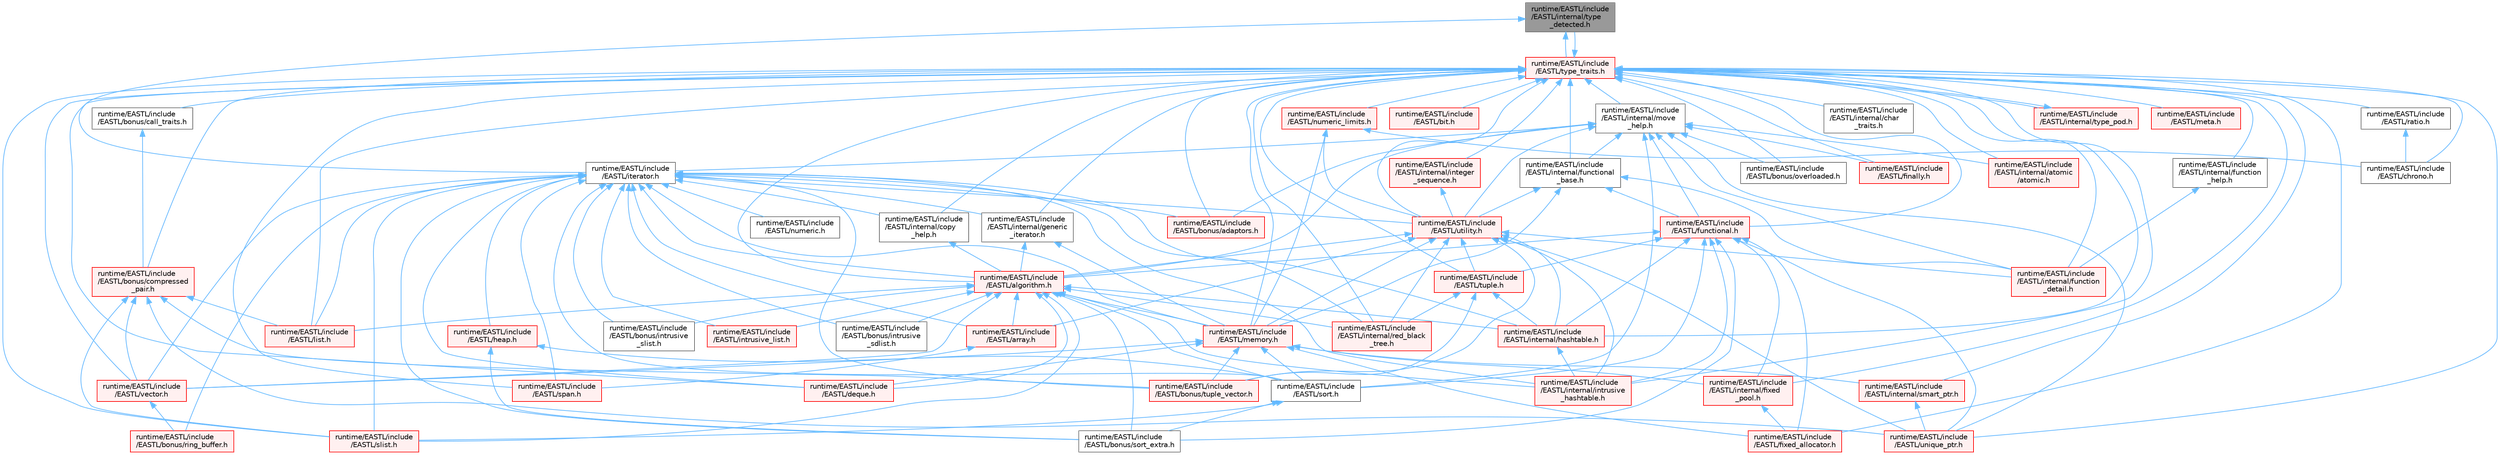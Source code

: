 digraph "runtime/EASTL/include/EASTL/internal/type_detected.h"
{
 // LATEX_PDF_SIZE
  bgcolor="transparent";
  edge [fontname=Helvetica,fontsize=10,labelfontname=Helvetica,labelfontsize=10];
  node [fontname=Helvetica,fontsize=10,shape=box,height=0.2,width=0.4];
  Node1 [id="Node000001",label="runtime/EASTL/include\l/EASTL/internal/type\l_detected.h",height=0.2,width=0.4,color="gray40", fillcolor="grey60", style="filled", fontcolor="black",tooltip=" "];
  Node1 -> Node2 [id="edge1_Node000001_Node000002",dir="back",color="steelblue1",style="solid",tooltip=" "];
  Node2 [id="Node000002",label="runtime/EASTL/include\l/EASTL/iterator.h",height=0.2,width=0.4,color="grey40", fillcolor="white", style="filled",URL="$_e_a_s_t_l_2include_2_e_a_s_t_l_2iterator_8h.html",tooltip=" "];
  Node2 -> Node3 [id="edge2_Node000002_Node000003",dir="back",color="steelblue1",style="solid",tooltip=" "];
  Node3 [id="Node000003",label="runtime/EASTL/include\l/EASTL/algorithm.h",height=0.2,width=0.4,color="red", fillcolor="#FFF0F0", style="filled",URL="$_e_a_s_t_l_2include_2_e_a_s_t_l_2algorithm_8h.html",tooltip=" "];
  Node3 -> Node4 [id="edge3_Node000003_Node000004",dir="back",color="steelblue1",style="solid",tooltip=" "];
  Node4 [id="Node000004",label="runtime/EASTL/include\l/EASTL/array.h",height=0.2,width=0.4,color="red", fillcolor="#FFF0F0", style="filled",URL="$array_8h.html",tooltip=" "];
  Node4 -> Node5 [id="edge4_Node000004_Node000005",dir="back",color="steelblue1",style="solid",tooltip=" "];
  Node5 [id="Node000005",label="runtime/EASTL/include\l/EASTL/span.h",height=0.2,width=0.4,color="red", fillcolor="#FFF0F0", style="filled",URL="$span_8h.html",tooltip=" "];
  Node3 -> Node419 [id="edge5_Node000003_Node000419",dir="back",color="steelblue1",style="solid",tooltip=" "];
  Node419 [id="Node000419",label="runtime/EASTL/include\l/EASTL/bonus/intrusive\l_sdlist.h",height=0.2,width=0.4,color="grey40", fillcolor="white", style="filled",URL="$intrusive__sdlist_8h.html",tooltip=" "];
  Node3 -> Node420 [id="edge6_Node000003_Node000420",dir="back",color="steelblue1",style="solid",tooltip=" "];
  Node420 [id="Node000420",label="runtime/EASTL/include\l/EASTL/bonus/intrusive\l_slist.h",height=0.2,width=0.4,color="grey40", fillcolor="white", style="filled",URL="$intrusive__slist_8h.html",tooltip=" "];
  Node3 -> Node421 [id="edge7_Node000003_Node000421",dir="back",color="steelblue1",style="solid",tooltip=" "];
  Node421 [id="Node000421",label="runtime/EASTL/include\l/EASTL/bonus/sort_extra.h",height=0.2,width=0.4,color="grey40", fillcolor="white", style="filled",URL="$sort__extra_8h.html",tooltip=" "];
  Node3 -> Node422 [id="edge8_Node000003_Node000422",dir="back",color="steelblue1",style="solid",tooltip=" "];
  Node422 [id="Node000422",label="runtime/EASTL/include\l/EASTL/deque.h",height=0.2,width=0.4,color="red", fillcolor="#FFF0F0", style="filled",URL="$_e_a_s_t_l_2include_2_e_a_s_t_l_2deque_8h.html",tooltip=" "];
  Node3 -> Node98 [id="edge9_Node000003_Node000098",dir="back",color="steelblue1",style="solid",tooltip=" "];
  Node98 [id="Node000098",label="runtime/EASTL/include\l/EASTL/internal/hashtable.h",height=0.2,width=0.4,color="red", fillcolor="#FFF0F0", style="filled",URL="$hashtable_8h.html",tooltip=" "];
  Node98 -> Node108 [id="edge10_Node000098_Node000108",dir="back",color="steelblue1",style="solid",tooltip=" "];
  Node108 [id="Node000108",label="runtime/EASTL/include\l/EASTL/internal/intrusive\l_hashtable.h",height=0.2,width=0.4,color="red", fillcolor="#FFF0F0", style="filled",URL="$intrusive__hashtable_8h.html",tooltip=" "];
  Node3 -> Node108 [id="edge11_Node000003_Node000108",dir="back",color="steelblue1",style="solid",tooltip=" "];
  Node3 -> Node426 [id="edge12_Node000003_Node000426",dir="back",color="steelblue1",style="solid",tooltip=" "];
  Node426 [id="Node000426",label="runtime/EASTL/include\l/EASTL/internal/red_black\l_tree.h",height=0.2,width=0.4,color="red", fillcolor="#FFF0F0", style="filled",URL="$red__black__tree_8h.html",tooltip=" "];
  Node3 -> Node434 [id="edge13_Node000003_Node000434",dir="back",color="steelblue1",style="solid",tooltip=" "];
  Node434 [id="Node000434",label="runtime/EASTL/include\l/EASTL/intrusive_list.h",height=0.2,width=0.4,color="red", fillcolor="#FFF0F0", style="filled",URL="$intrusive__list_8h.html",tooltip=" "];
  Node3 -> Node436 [id="edge14_Node000003_Node000436",dir="back",color="steelblue1",style="solid",tooltip=" "];
  Node436 [id="Node000436",label="runtime/EASTL/include\l/EASTL/list.h",height=0.2,width=0.4,color="red", fillcolor="#FFF0F0", style="filled",URL="$_e_a_s_t_l_2include_2_e_a_s_t_l_2list_8h.html",tooltip=" "];
  Node3 -> Node439 [id="edge15_Node000003_Node000439",dir="back",color="steelblue1",style="solid",tooltip=" "];
  Node439 [id="Node000439",label="runtime/EASTL/include\l/EASTL/memory.h",height=0.2,width=0.4,color="red", fillcolor="#FFF0F0", style="filled",URL="$_e_a_s_t_l_2include_2_e_a_s_t_l_2memory_8h.html",tooltip=" "];
  Node439 -> Node440 [id="edge16_Node000439_Node000440",dir="back",color="steelblue1",style="solid",tooltip=" "];
  Node440 [id="Node000440",label="runtime/EASTL/include\l/EASTL/bonus/tuple_vector.h",height=0.2,width=0.4,color="red", fillcolor="#FFF0F0", style="filled",URL="$tuple__vector_8h.html",tooltip=" "];
  Node439 -> Node422 [id="edge17_Node000439_Node000422",dir="back",color="steelblue1",style="solid",tooltip=" "];
  Node439 -> Node442 [id="edge18_Node000439_Node000442",dir="back",color="steelblue1",style="solid",tooltip=" "];
  Node442 [id="Node000442",label="runtime/EASTL/include\l/EASTL/fixed_allocator.h",height=0.2,width=0.4,color="red", fillcolor="#FFF0F0", style="filled",URL="$fixed__allocator_8h.html",tooltip=" "];
  Node439 -> Node444 [id="edge19_Node000439_Node000444",dir="back",color="steelblue1",style="solid",tooltip=" "];
  Node444 [id="Node000444",label="runtime/EASTL/include\l/EASTL/internal/fixed\l_pool.h",height=0.2,width=0.4,color="red", fillcolor="#FFF0F0", style="filled",URL="$fixed__pool_8h.html",tooltip=" "];
  Node444 -> Node442 [id="edge20_Node000444_Node000442",dir="back",color="steelblue1",style="solid",tooltip=" "];
  Node439 -> Node449 [id="edge21_Node000439_Node000449",dir="back",color="steelblue1",style="solid",tooltip=" "];
  Node449 [id="Node000449",label="runtime/EASTL/include\l/EASTL/internal/smart_ptr.h",height=0.2,width=0.4,color="red", fillcolor="#FFF0F0", style="filled",URL="$smart__ptr_8h.html",tooltip=" "];
  Node449 -> Node455 [id="edge22_Node000449_Node000455",dir="back",color="steelblue1",style="solid",tooltip=" "];
  Node455 [id="Node000455",label="runtime/EASTL/include\l/EASTL/unique_ptr.h",height=0.2,width=0.4,color="red", fillcolor="#FFF0F0", style="filled",URL="$unique__ptr_8h.html",tooltip=" "];
  Node439 -> Node459 [id="edge23_Node000439_Node000459",dir="back",color="steelblue1",style="solid",tooltip=" "];
  Node459 [id="Node000459",label="runtime/EASTL/include\l/EASTL/sort.h",height=0.2,width=0.4,color="grey40", fillcolor="white", style="filled",URL="$sort_8h.html",tooltip=" "];
  Node459 -> Node421 [id="edge24_Node000459_Node000421",dir="back",color="steelblue1",style="solid",tooltip=" "];
  Node459 -> Node460 [id="edge25_Node000459_Node000460",dir="back",color="steelblue1",style="solid",tooltip=" "];
  Node460 [id="Node000460",label="runtime/EASTL/include\l/EASTL/slist.h",height=0.2,width=0.4,color="red", fillcolor="#FFF0F0", style="filled",URL="$slist_8h.html",tooltip=" "];
  Node439 -> Node461 [id="edge26_Node000439_Node000461",dir="back",color="steelblue1",style="solid",tooltip=" "];
  Node461 [id="Node000461",label="runtime/EASTL/include\l/EASTL/vector.h",height=0.2,width=0.4,color="red", fillcolor="#FFF0F0", style="filled",URL="$_e_a_s_t_l_2include_2_e_a_s_t_l_2vector_8h.html",tooltip=" "];
  Node461 -> Node462 [id="edge27_Node000461_Node000462",dir="back",color="steelblue1",style="solid",tooltip=" "];
  Node462 [id="Node000462",label="runtime/EASTL/include\l/EASTL/bonus/ring_buffer.h",height=0.2,width=0.4,color="red", fillcolor="#FFF0F0", style="filled",URL="$_e_a_s_t_l_2include_2_e_a_s_t_l_2bonus_2ring__buffer_8h.html",tooltip=" "];
  Node3 -> Node460 [id="edge28_Node000003_Node000460",dir="back",color="steelblue1",style="solid",tooltip=" "];
  Node3 -> Node459 [id="edge29_Node000003_Node000459",dir="back",color="steelblue1",style="solid",tooltip=" "];
  Node3 -> Node461 [id="edge30_Node000003_Node000461",dir="back",color="steelblue1",style="solid",tooltip=" "];
  Node2 -> Node4 [id="edge31_Node000002_Node000004",dir="back",color="steelblue1",style="solid",tooltip=" "];
  Node2 -> Node475 [id="edge32_Node000002_Node000475",dir="back",color="steelblue1",style="solid",tooltip=" "];
  Node475 [id="Node000475",label="runtime/EASTL/include\l/EASTL/bonus/adaptors.h",height=0.2,width=0.4,color="red", fillcolor="#FFF0F0", style="filled",URL="$adaptors_8h.html",tooltip=" "];
  Node2 -> Node419 [id="edge33_Node000002_Node000419",dir="back",color="steelblue1",style="solid",tooltip=" "];
  Node2 -> Node420 [id="edge34_Node000002_Node000420",dir="back",color="steelblue1",style="solid",tooltip=" "];
  Node2 -> Node462 [id="edge35_Node000002_Node000462",dir="back",color="steelblue1",style="solid",tooltip=" "];
  Node2 -> Node421 [id="edge36_Node000002_Node000421",dir="back",color="steelblue1",style="solid",tooltip=" "];
  Node2 -> Node440 [id="edge37_Node000002_Node000440",dir="back",color="steelblue1",style="solid",tooltip=" "];
  Node2 -> Node422 [id="edge38_Node000002_Node000422",dir="back",color="steelblue1",style="solid",tooltip=" "];
  Node2 -> Node478 [id="edge39_Node000002_Node000478",dir="back",color="steelblue1",style="solid",tooltip=" "];
  Node478 [id="Node000478",label="runtime/EASTL/include\l/EASTL/heap.h",height=0.2,width=0.4,color="red", fillcolor="#FFF0F0", style="filled",URL="$heap_8h.html",tooltip=" "];
  Node478 -> Node421 [id="edge40_Node000478_Node000421",dir="back",color="steelblue1",style="solid",tooltip=" "];
  Node478 -> Node459 [id="edge41_Node000478_Node000459",dir="back",color="steelblue1",style="solid",tooltip=" "];
  Node2 -> Node97 [id="edge42_Node000002_Node000097",dir="back",color="steelblue1",style="solid",tooltip=" "];
  Node97 [id="Node000097",label="runtime/EASTL/include\l/EASTL/internal/copy\l_help.h",height=0.2,width=0.4,color="grey40", fillcolor="white", style="filled",URL="$copy__help_8h.html",tooltip=" "];
  Node97 -> Node3 [id="edge43_Node000097_Node000003",dir="back",color="steelblue1",style="solid",tooltip=" "];
  Node2 -> Node479 [id="edge44_Node000002_Node000479",dir="back",color="steelblue1",style="solid",tooltip=" "];
  Node479 [id="Node000479",label="runtime/EASTL/include\l/EASTL/internal/generic\l_iterator.h",height=0.2,width=0.4,color="grey40", fillcolor="white", style="filled",URL="$generic__iterator_8h.html",tooltip=" "];
  Node479 -> Node3 [id="edge45_Node000479_Node000003",dir="back",color="steelblue1",style="solid",tooltip=" "];
  Node479 -> Node439 [id="edge46_Node000479_Node000439",dir="back",color="steelblue1",style="solid",tooltip=" "];
  Node2 -> Node98 [id="edge47_Node000002_Node000098",dir="back",color="steelblue1",style="solid",tooltip=" "];
  Node2 -> Node108 [id="edge48_Node000002_Node000108",dir="back",color="steelblue1",style="solid",tooltip=" "];
  Node2 -> Node426 [id="edge49_Node000002_Node000426",dir="back",color="steelblue1",style="solid",tooltip=" "];
  Node2 -> Node434 [id="edge50_Node000002_Node000434",dir="back",color="steelblue1",style="solid",tooltip=" "];
  Node2 -> Node436 [id="edge51_Node000002_Node000436",dir="back",color="steelblue1",style="solid",tooltip=" "];
  Node2 -> Node439 [id="edge52_Node000002_Node000439",dir="back",color="steelblue1",style="solid",tooltip=" "];
  Node2 -> Node480 [id="edge53_Node000002_Node000480",dir="back",color="steelblue1",style="solid",tooltip=" "];
  Node480 [id="Node000480",label="runtime/EASTL/include\l/EASTL/numeric.h",height=0.2,width=0.4,color="grey40", fillcolor="white", style="filled",URL="$numeric_8h.html",tooltip=" "];
  Node2 -> Node460 [id="edge54_Node000002_Node000460",dir="back",color="steelblue1",style="solid",tooltip=" "];
  Node2 -> Node459 [id="edge55_Node000002_Node000459",dir="back",color="steelblue1",style="solid",tooltip=" "];
  Node2 -> Node5 [id="edge56_Node000002_Node000005",dir="back",color="steelblue1",style="solid",tooltip=" "];
  Node2 -> Node481 [id="edge57_Node000002_Node000481",dir="back",color="steelblue1",style="solid",tooltip=" "];
  Node481 [id="Node000481",label="runtime/EASTL/include\l/EASTL/utility.h",height=0.2,width=0.4,color="red", fillcolor="#FFF0F0", style="filled",URL="$_e_a_s_t_l_2include_2_e_a_s_t_l_2utility_8h.html",tooltip=" "];
  Node481 -> Node3 [id="edge58_Node000481_Node000003",dir="back",color="steelblue1",style="solid",tooltip=" "];
  Node481 -> Node4 [id="edge59_Node000481_Node000004",dir="back",color="steelblue1",style="solid",tooltip=" "];
  Node481 -> Node440 [id="edge60_Node000481_Node000440",dir="back",color="steelblue1",style="solid",tooltip=" "];
  Node481 -> Node482 [id="edge61_Node000481_Node000482",dir="back",color="steelblue1",style="solid",tooltip=" "];
  Node482 [id="Node000482",label="runtime/EASTL/include\l/EASTL/internal/function\l_detail.h",height=0.2,width=0.4,color="red", fillcolor="#FFF0F0", style="filled",URL="$function__detail_8h.html",tooltip=" "];
  Node481 -> Node98 [id="edge62_Node000481_Node000098",dir="back",color="steelblue1",style="solid",tooltip=" "];
  Node481 -> Node108 [id="edge63_Node000481_Node000108",dir="back",color="steelblue1",style="solid",tooltip=" "];
  Node481 -> Node426 [id="edge64_Node000481_Node000426",dir="back",color="steelblue1",style="solid",tooltip=" "];
  Node481 -> Node439 [id="edge65_Node000481_Node000439",dir="back",color="steelblue1",style="solid",tooltip=" "];
  Node481 -> Node486 [id="edge66_Node000481_Node000486",dir="back",color="steelblue1",style="solid",tooltip=" "];
  Node486 [id="Node000486",label="runtime/EASTL/include\l/EASTL/tuple.h",height=0.2,width=0.4,color="red", fillcolor="#FFF0F0", style="filled",URL="$tuple_8h.html",tooltip=" "];
  Node486 -> Node440 [id="edge67_Node000486_Node000440",dir="back",color="steelblue1",style="solid",tooltip=" "];
  Node486 -> Node98 [id="edge68_Node000486_Node000098",dir="back",color="steelblue1",style="solid",tooltip=" "];
  Node486 -> Node426 [id="edge69_Node000486_Node000426",dir="back",color="steelblue1",style="solid",tooltip=" "];
  Node481 -> Node455 [id="edge70_Node000481_Node000455",dir="back",color="steelblue1",style="solid",tooltip=" "];
  Node2 -> Node461 [id="edge71_Node000002_Node000461",dir="back",color="steelblue1",style="solid",tooltip=" "];
  Node1 -> Node487 [id="edge72_Node000001_Node000487",dir="back",color="steelblue1",style="solid",tooltip=" "];
  Node487 [id="Node000487",label="runtime/EASTL/include\l/EASTL/type_traits.h",height=0.2,width=0.4,color="red", fillcolor="#FFF0F0", style="filled",URL="$_e_a_s_t_l_2include_2_e_a_s_t_l_2type__traits_8h.html",tooltip=" "];
  Node487 -> Node3 [id="edge73_Node000487_Node000003",dir="back",color="steelblue1",style="solid",tooltip=" "];
  Node487 -> Node71 [id="edge74_Node000487_Node000071",dir="back",color="steelblue1",style="solid",tooltip=" "];
  Node71 [id="Node000071",label="runtime/EASTL/include\l/EASTL/bit.h",height=0.2,width=0.4,color="red", fillcolor="#FFF0F0", style="filled",URL="$bit_8h.html",tooltip=" "];
  Node487 -> Node475 [id="edge75_Node000487_Node000475",dir="back",color="steelblue1",style="solid",tooltip=" "];
  Node487 -> Node488 [id="edge76_Node000487_Node000488",dir="back",color="steelblue1",style="solid",tooltip=" "];
  Node488 [id="Node000488",label="runtime/EASTL/include\l/EASTL/bonus/call_traits.h",height=0.2,width=0.4,color="grey40", fillcolor="white", style="filled",URL="$call__traits_8h.html",tooltip=" "];
  Node488 -> Node489 [id="edge77_Node000488_Node000489",dir="back",color="steelblue1",style="solid",tooltip=" "];
  Node489 [id="Node000489",label="runtime/EASTL/include\l/EASTL/bonus/compressed\l_pair.h",height=0.2,width=0.4,color="red", fillcolor="#FFF0F0", style="filled",URL="$compressed__pair_8h.html",tooltip=" "];
  Node489 -> Node440 [id="edge78_Node000489_Node000440",dir="back",color="steelblue1",style="solid",tooltip=" "];
  Node489 -> Node436 [id="edge79_Node000489_Node000436",dir="back",color="steelblue1",style="solid",tooltip=" "];
  Node489 -> Node460 [id="edge80_Node000489_Node000460",dir="back",color="steelblue1",style="solid",tooltip=" "];
  Node489 -> Node455 [id="edge81_Node000489_Node000455",dir="back",color="steelblue1",style="solid",tooltip=" "];
  Node489 -> Node461 [id="edge82_Node000489_Node000461",dir="back",color="steelblue1",style="solid",tooltip=" "];
  Node487 -> Node489 [id="edge83_Node000487_Node000489",dir="back",color="steelblue1",style="solid",tooltip=" "];
  Node487 -> Node490 [id="edge84_Node000487_Node000490",dir="back",color="steelblue1",style="solid",tooltip=" "];
  Node490 [id="Node000490",label="runtime/EASTL/include\l/EASTL/bonus/overloaded.h",height=0.2,width=0.4,color="grey40", fillcolor="white", style="filled",URL="$overloaded_8h.html",tooltip=" "];
  Node487 -> Node491 [id="edge85_Node000487_Node000491",dir="back",color="steelblue1",style="solid",tooltip=" "];
  Node491 [id="Node000491",label="runtime/EASTL/include\l/EASTL/chrono.h",height=0.2,width=0.4,color="grey40", fillcolor="white", style="filled",URL="$_e_a_s_t_l_2include_2_e_a_s_t_l_2chrono_8h.html",tooltip=" "];
  Node487 -> Node422 [id="edge86_Node000487_Node000422",dir="back",color="steelblue1",style="solid",tooltip=" "];
  Node487 -> Node492 [id="edge87_Node000487_Node000492",dir="back",color="steelblue1",style="solid",tooltip=" "];
  Node492 [id="Node000492",label="runtime/EASTL/include\l/EASTL/finally.h",height=0.2,width=0.4,color="red", fillcolor="#FFF0F0", style="filled",URL="$finally_8h.html",tooltip=" "];
  Node487 -> Node442 [id="edge88_Node000487_Node000442",dir="back",color="steelblue1",style="solid",tooltip=" "];
  Node487 -> Node485 [id="edge89_Node000487_Node000485",dir="back",color="steelblue1",style="solid",tooltip=" "];
  Node485 [id="Node000485",label="runtime/EASTL/include\l/EASTL/functional.h",height=0.2,width=0.4,color="red", fillcolor="#FFF0F0", style="filled",URL="$_e_a_s_t_l_2include_2_e_a_s_t_l_2functional_8h.html",tooltip=" "];
  Node485 -> Node3 [id="edge90_Node000485_Node000003",dir="back",color="steelblue1",style="solid",tooltip=" "];
  Node485 -> Node421 [id="edge91_Node000485_Node000421",dir="back",color="steelblue1",style="solid",tooltip=" "];
  Node485 -> Node442 [id="edge92_Node000485_Node000442",dir="back",color="steelblue1",style="solid",tooltip=" "];
  Node485 -> Node444 [id="edge93_Node000485_Node000444",dir="back",color="steelblue1",style="solid",tooltip=" "];
  Node485 -> Node98 [id="edge94_Node000485_Node000098",dir="back",color="steelblue1",style="solid",tooltip=" "];
  Node485 -> Node108 [id="edge95_Node000485_Node000108",dir="back",color="steelblue1",style="solid",tooltip=" "];
  Node485 -> Node459 [id="edge96_Node000485_Node000459",dir="back",color="steelblue1",style="solid",tooltip=" "];
  Node485 -> Node486 [id="edge97_Node000485_Node000486",dir="back",color="steelblue1",style="solid",tooltip=" "];
  Node485 -> Node455 [id="edge98_Node000485_Node000455",dir="back",color="steelblue1",style="solid",tooltip=" "];
  Node487 -> Node91 [id="edge99_Node000487_Node000091",dir="back",color="steelblue1",style="solid",tooltip=" "];
  Node91 [id="Node000091",label="runtime/EASTL/include\l/EASTL/internal/atomic\l/atomic.h",height=0.2,width=0.4,color="red", fillcolor="#FFF0F0", style="filled",URL="$_e_a_s_t_l_2include_2_e_a_s_t_l_2internal_2atomic_2atomic_8h.html",tooltip=" "];
  Node487 -> Node96 [id="edge100_Node000487_Node000096",dir="back",color="steelblue1",style="solid",tooltip=" "];
  Node96 [id="Node000096",label="runtime/EASTL/include\l/EASTL/internal/char\l_traits.h",height=0.2,width=0.4,color="grey40", fillcolor="white", style="filled",URL="$char__traits_8h.html",tooltip=" "];
  Node487 -> Node97 [id="edge101_Node000487_Node000097",dir="back",color="steelblue1",style="solid",tooltip=" "];
  Node487 -> Node444 [id="edge102_Node000487_Node000444",dir="back",color="steelblue1",style="solid",tooltip=" "];
  Node487 -> Node482 [id="edge103_Node000487_Node000482",dir="back",color="steelblue1",style="solid",tooltip=" "];
  Node487 -> Node493 [id="edge104_Node000487_Node000493",dir="back",color="steelblue1",style="solid",tooltip=" "];
  Node493 [id="Node000493",label="runtime/EASTL/include\l/EASTL/internal/function\l_help.h",height=0.2,width=0.4,color="grey40", fillcolor="white", style="filled",URL="$function__help_8h.html",tooltip=" "];
  Node493 -> Node482 [id="edge105_Node000493_Node000482",dir="back",color="steelblue1",style="solid",tooltip=" "];
  Node487 -> Node494 [id="edge106_Node000487_Node000494",dir="back",color="steelblue1",style="solid",tooltip=" "];
  Node494 [id="Node000494",label="runtime/EASTL/include\l/EASTL/internal/functional\l_base.h",height=0.2,width=0.4,color="grey40", fillcolor="white", style="filled",URL="$functional__base_8h.html",tooltip=" "];
  Node494 -> Node485 [id="edge107_Node000494_Node000485",dir="back",color="steelblue1",style="solid",tooltip=" "];
  Node494 -> Node482 [id="edge108_Node000494_Node000482",dir="back",color="steelblue1",style="solid",tooltip=" "];
  Node494 -> Node439 [id="edge109_Node000494_Node000439",dir="back",color="steelblue1",style="solid",tooltip=" "];
  Node494 -> Node481 [id="edge110_Node000494_Node000481",dir="back",color="steelblue1",style="solid",tooltip=" "];
  Node487 -> Node479 [id="edge111_Node000487_Node000479",dir="back",color="steelblue1",style="solid",tooltip=" "];
  Node487 -> Node98 [id="edge112_Node000487_Node000098",dir="back",color="steelblue1",style="solid",tooltip=" "];
  Node487 -> Node495 [id="edge113_Node000487_Node000495",dir="back",color="steelblue1",style="solid",tooltip=" "];
  Node495 [id="Node000495",label="runtime/EASTL/include\l/EASTL/internal/integer\l_sequence.h",height=0.2,width=0.4,color="red", fillcolor="#FFF0F0", style="filled",URL="$integer__sequence_8h.html",tooltip=" "];
  Node495 -> Node481 [id="edge114_Node000495_Node000481",dir="back",color="steelblue1",style="solid",tooltip=" "];
  Node487 -> Node108 [id="edge115_Node000487_Node000108",dir="back",color="steelblue1",style="solid",tooltip=" "];
  Node487 -> Node496 [id="edge116_Node000487_Node000496",dir="back",color="steelblue1",style="solid",tooltip=" "];
  Node496 [id="Node000496",label="runtime/EASTL/include\l/EASTL/internal/move\l_help.h",height=0.2,width=0.4,color="grey40", fillcolor="white", style="filled",URL="$move__help_8h.html",tooltip=" "];
  Node496 -> Node3 [id="edge117_Node000496_Node000003",dir="back",color="steelblue1",style="solid",tooltip=" "];
  Node496 -> Node475 [id="edge118_Node000496_Node000475",dir="back",color="steelblue1",style="solid",tooltip=" "];
  Node496 -> Node490 [id="edge119_Node000496_Node000490",dir="back",color="steelblue1",style="solid",tooltip=" "];
  Node496 -> Node492 [id="edge120_Node000496_Node000492",dir="back",color="steelblue1",style="solid",tooltip=" "];
  Node496 -> Node485 [id="edge121_Node000496_Node000485",dir="back",color="steelblue1",style="solid",tooltip=" "];
  Node496 -> Node91 [id="edge122_Node000496_Node000091",dir="back",color="steelblue1",style="solid",tooltip=" "];
  Node496 -> Node482 [id="edge123_Node000496_Node000482",dir="back",color="steelblue1",style="solid",tooltip=" "];
  Node496 -> Node494 [id="edge124_Node000496_Node000494",dir="back",color="steelblue1",style="solid",tooltip=" "];
  Node496 -> Node2 [id="edge125_Node000496_Node000002",dir="back",color="steelblue1",style="solid",tooltip=" "];
  Node496 -> Node459 [id="edge126_Node000496_Node000459",dir="back",color="steelblue1",style="solid",tooltip=" "];
  Node496 -> Node455 [id="edge127_Node000496_Node000455",dir="back",color="steelblue1",style="solid",tooltip=" "];
  Node496 -> Node481 [id="edge128_Node000496_Node000481",dir="back",color="steelblue1",style="solid",tooltip=" "];
  Node487 -> Node426 [id="edge129_Node000487_Node000426",dir="back",color="steelblue1",style="solid",tooltip=" "];
  Node487 -> Node449 [id="edge130_Node000487_Node000449",dir="back",color="steelblue1",style="solid",tooltip=" "];
  Node487 -> Node1 [id="edge131_Node000487_Node000001",dir="back",color="steelblue1",style="solid",tooltip=" "];
  Node487 -> Node497 [id="edge132_Node000487_Node000497",dir="back",color="steelblue1",style="solid",tooltip=" "];
  Node497 [id="Node000497",label="runtime/EASTL/include\l/EASTL/internal/type_pod.h",height=0.2,width=0.4,color="red", fillcolor="#FFF0F0", style="filled",URL="$type__pod_8h.html",tooltip=" "];
  Node497 -> Node487 [id="edge133_Node000497_Node000487",dir="back",color="steelblue1",style="solid",tooltip=" "];
  Node487 -> Node436 [id="edge134_Node000487_Node000436",dir="back",color="steelblue1",style="solid",tooltip=" "];
  Node487 -> Node439 [id="edge135_Node000487_Node000439",dir="back",color="steelblue1",style="solid",tooltip=" "];
  Node487 -> Node499 [id="edge136_Node000487_Node000499",dir="back",color="steelblue1",style="solid",tooltip=" "];
  Node499 [id="Node000499",label="runtime/EASTL/include\l/EASTL/meta.h",height=0.2,width=0.4,color="red", fillcolor="#FFF0F0", style="filled",URL="$meta_8h.html",tooltip=" "];
  Node487 -> Node500 [id="edge137_Node000487_Node000500",dir="back",color="steelblue1",style="solid",tooltip=" "];
  Node500 [id="Node000500",label="runtime/EASTL/include\l/EASTL/numeric_limits.h",height=0.2,width=0.4,color="red", fillcolor="#FFF0F0", style="filled",URL="$numeric__limits_8h.html",tooltip=" "];
  Node500 -> Node491 [id="edge138_Node000500_Node000491",dir="back",color="steelblue1",style="solid",tooltip=" "];
  Node500 -> Node439 [id="edge139_Node000500_Node000439",dir="back",color="steelblue1",style="solid",tooltip=" "];
  Node500 -> Node481 [id="edge140_Node000500_Node000481",dir="back",color="steelblue1",style="solid",tooltip=" "];
  Node487 -> Node503 [id="edge141_Node000487_Node000503",dir="back",color="steelblue1",style="solid",tooltip=" "];
  Node503 [id="Node000503",label="runtime/EASTL/include\l/EASTL/ratio.h",height=0.2,width=0.4,color="grey40", fillcolor="white", style="filled",URL="$ratio_8h.html",tooltip=" "];
  Node503 -> Node491 [id="edge142_Node000503_Node000491",dir="back",color="steelblue1",style="solid",tooltip=" "];
  Node487 -> Node460 [id="edge143_Node000487_Node000460",dir="back",color="steelblue1",style="solid",tooltip=" "];
  Node487 -> Node5 [id="edge144_Node000487_Node000005",dir="back",color="steelblue1",style="solid",tooltip=" "];
  Node487 -> Node486 [id="edge145_Node000487_Node000486",dir="back",color="steelblue1",style="solid",tooltip=" "];
  Node487 -> Node455 [id="edge146_Node000487_Node000455",dir="back",color="steelblue1",style="solid",tooltip=" "];
  Node487 -> Node481 [id="edge147_Node000487_Node000481",dir="back",color="steelblue1",style="solid",tooltip=" "];
  Node487 -> Node461 [id="edge148_Node000487_Node000461",dir="back",color="steelblue1",style="solid",tooltip=" "];
}

